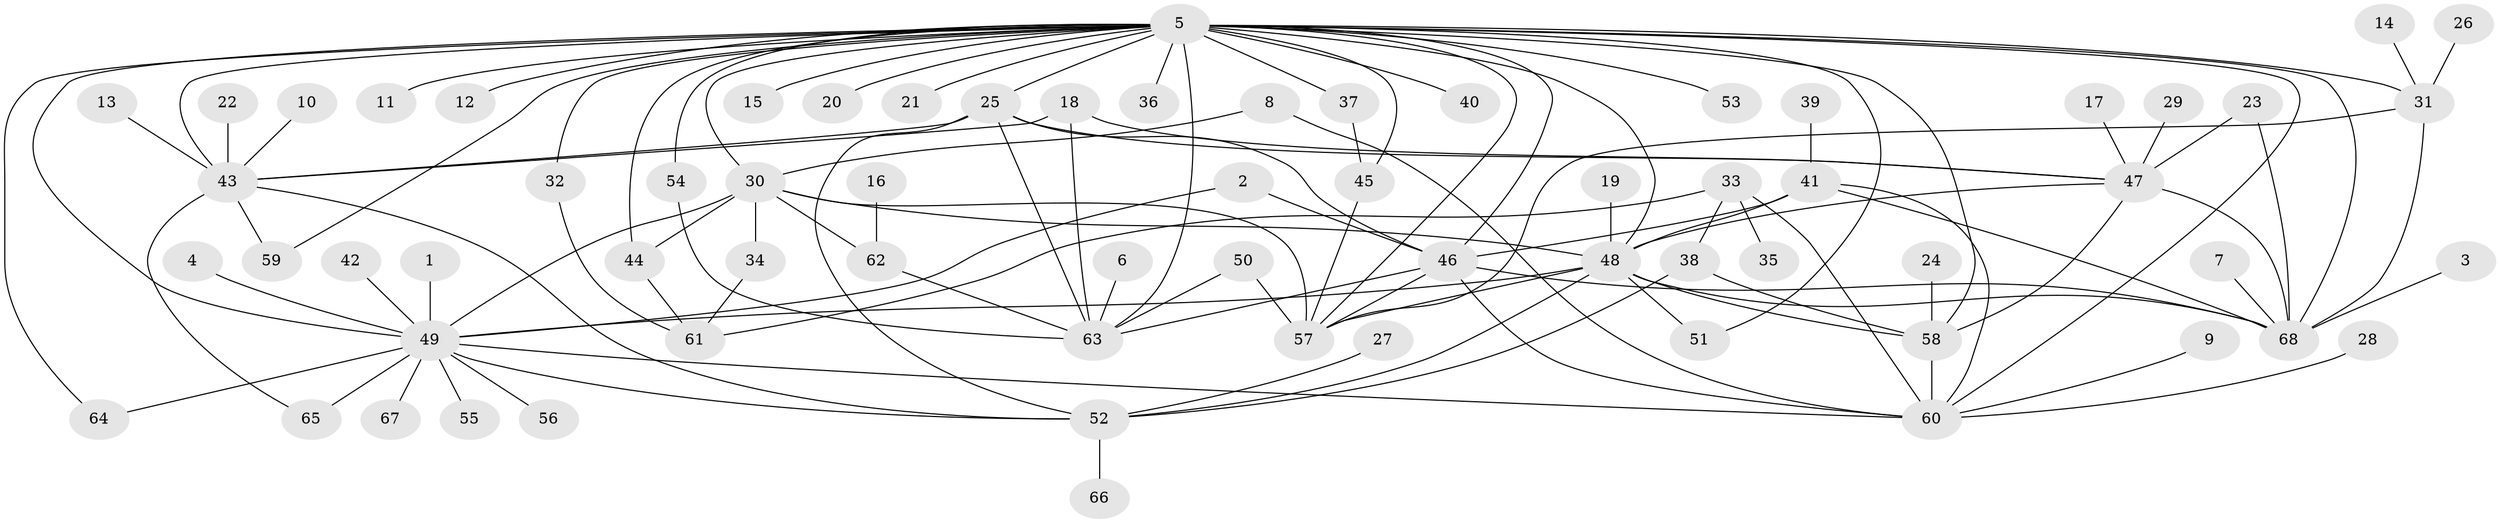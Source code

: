 // original degree distribution, {39: 0.007633587786259542, 1: 0.4351145038167939, 7: 0.030534351145038167, 19: 0.007633587786259542, 9: 0.022900763358778626, 3: 0.09923664122137404, 10: 0.015267175572519083, 5: 0.05343511450381679, 2: 0.22900763358778625, 6: 0.03816793893129771, 8: 0.007633587786259542, 4: 0.05343511450381679}
// Generated by graph-tools (version 1.1) at 2025/25/03/09/25 03:25:57]
// undirected, 68 vertices, 114 edges
graph export_dot {
graph [start="1"]
  node [color=gray90,style=filled];
  1;
  2;
  3;
  4;
  5;
  6;
  7;
  8;
  9;
  10;
  11;
  12;
  13;
  14;
  15;
  16;
  17;
  18;
  19;
  20;
  21;
  22;
  23;
  24;
  25;
  26;
  27;
  28;
  29;
  30;
  31;
  32;
  33;
  34;
  35;
  36;
  37;
  38;
  39;
  40;
  41;
  42;
  43;
  44;
  45;
  46;
  47;
  48;
  49;
  50;
  51;
  52;
  53;
  54;
  55;
  56;
  57;
  58;
  59;
  60;
  61;
  62;
  63;
  64;
  65;
  66;
  67;
  68;
  1 -- 49 [weight=1.0];
  2 -- 46 [weight=1.0];
  2 -- 49 [weight=1.0];
  3 -- 68 [weight=1.0];
  4 -- 49 [weight=1.0];
  5 -- 11 [weight=1.0];
  5 -- 12 [weight=1.0];
  5 -- 15 [weight=1.0];
  5 -- 20 [weight=1.0];
  5 -- 21 [weight=1.0];
  5 -- 25 [weight=1.0];
  5 -- 30 [weight=1.0];
  5 -- 31 [weight=2.0];
  5 -- 32 [weight=1.0];
  5 -- 36 [weight=1.0];
  5 -- 37 [weight=1.0];
  5 -- 40 [weight=1.0];
  5 -- 43 [weight=3.0];
  5 -- 44 [weight=1.0];
  5 -- 45 [weight=1.0];
  5 -- 46 [weight=2.0];
  5 -- 48 [weight=1.0];
  5 -- 49 [weight=1.0];
  5 -- 51 [weight=1.0];
  5 -- 53 [weight=1.0];
  5 -- 54 [weight=1.0];
  5 -- 57 [weight=1.0];
  5 -- 58 [weight=1.0];
  5 -- 59 [weight=1.0];
  5 -- 60 [weight=1.0];
  5 -- 63 [weight=1.0];
  5 -- 64 [weight=1.0];
  5 -- 68 [weight=3.0];
  6 -- 63 [weight=1.0];
  7 -- 68 [weight=1.0];
  8 -- 30 [weight=1.0];
  8 -- 60 [weight=1.0];
  9 -- 60 [weight=1.0];
  10 -- 43 [weight=1.0];
  13 -- 43 [weight=1.0];
  14 -- 31 [weight=1.0];
  16 -- 62 [weight=1.0];
  17 -- 47 [weight=1.0];
  18 -- 43 [weight=1.0];
  18 -- 47 [weight=1.0];
  18 -- 63 [weight=1.0];
  19 -- 48 [weight=1.0];
  22 -- 43 [weight=1.0];
  23 -- 47 [weight=1.0];
  23 -- 68 [weight=1.0];
  24 -- 58 [weight=1.0];
  25 -- 43 [weight=1.0];
  25 -- 46 [weight=1.0];
  25 -- 47 [weight=1.0];
  25 -- 52 [weight=1.0];
  25 -- 63 [weight=1.0];
  26 -- 31 [weight=1.0];
  27 -- 52 [weight=1.0];
  28 -- 60 [weight=1.0];
  29 -- 47 [weight=1.0];
  30 -- 34 [weight=1.0];
  30 -- 44 [weight=1.0];
  30 -- 48 [weight=1.0];
  30 -- 49 [weight=3.0];
  30 -- 57 [weight=1.0];
  30 -- 62 [weight=1.0];
  31 -- 57 [weight=1.0];
  31 -- 68 [weight=1.0];
  32 -- 61 [weight=1.0];
  33 -- 35 [weight=1.0];
  33 -- 38 [weight=1.0];
  33 -- 60 [weight=1.0];
  33 -- 61 [weight=1.0];
  34 -- 61 [weight=1.0];
  37 -- 45 [weight=1.0];
  38 -- 52 [weight=1.0];
  38 -- 58 [weight=1.0];
  39 -- 41 [weight=1.0];
  41 -- 46 [weight=1.0];
  41 -- 48 [weight=1.0];
  41 -- 60 [weight=1.0];
  41 -- 68 [weight=1.0];
  42 -- 49 [weight=1.0];
  43 -- 52 [weight=1.0];
  43 -- 59 [weight=1.0];
  43 -- 65 [weight=1.0];
  44 -- 61 [weight=1.0];
  45 -- 57 [weight=1.0];
  46 -- 57 [weight=1.0];
  46 -- 60 [weight=1.0];
  46 -- 63 [weight=1.0];
  46 -- 68 [weight=1.0];
  47 -- 48 [weight=1.0];
  47 -- 58 [weight=1.0];
  47 -- 68 [weight=3.0];
  48 -- 49 [weight=1.0];
  48 -- 51 [weight=1.0];
  48 -- 52 [weight=1.0];
  48 -- 57 [weight=1.0];
  48 -- 58 [weight=1.0];
  48 -- 68 [weight=1.0];
  49 -- 52 [weight=1.0];
  49 -- 55 [weight=1.0];
  49 -- 56 [weight=1.0];
  49 -- 60 [weight=1.0];
  49 -- 64 [weight=1.0];
  49 -- 65 [weight=2.0];
  49 -- 67 [weight=1.0];
  50 -- 57 [weight=1.0];
  50 -- 63 [weight=1.0];
  52 -- 66 [weight=1.0];
  54 -- 63 [weight=1.0];
  58 -- 60 [weight=1.0];
  62 -- 63 [weight=1.0];
}
